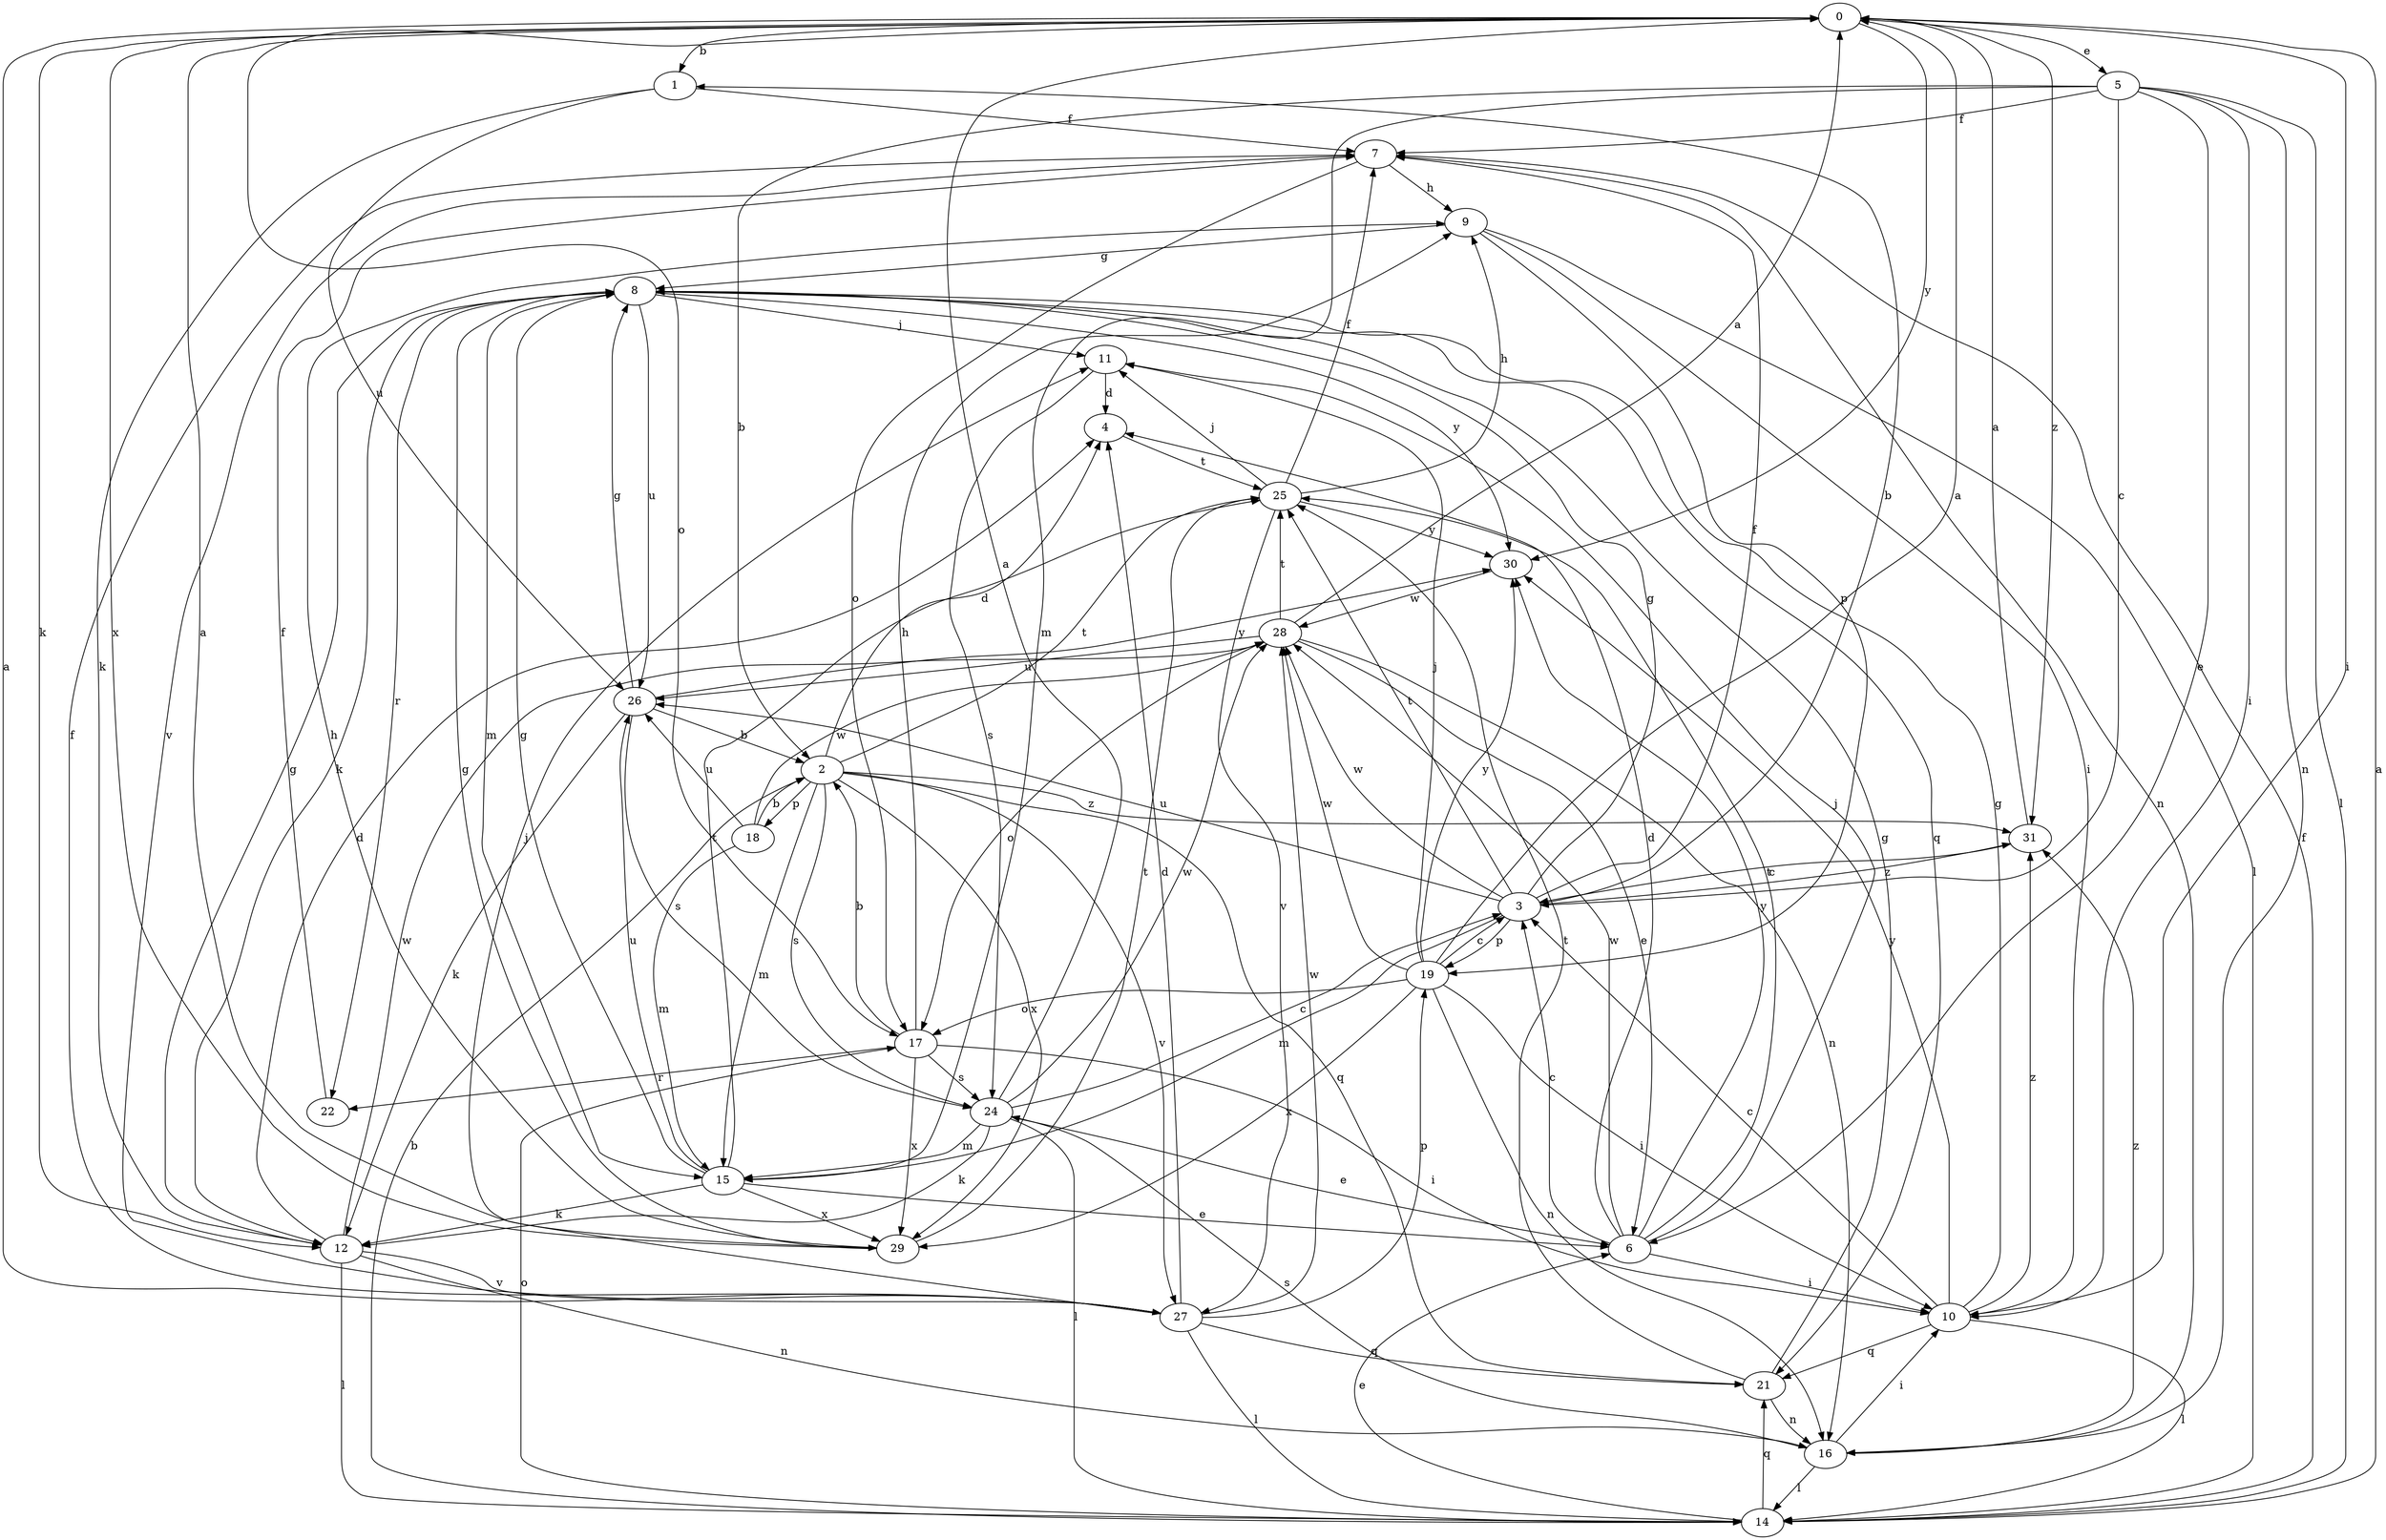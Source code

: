 strict digraph  {
0;
1;
2;
3;
4;
5;
6;
7;
8;
9;
10;
11;
12;
14;
15;
16;
17;
18;
19;
21;
22;
24;
25;
26;
27;
28;
29;
30;
31;
0 -> 1  [label=b];
0 -> 5  [label=e];
0 -> 10  [label=i];
0 -> 12  [label=k];
0 -> 17  [label=o];
0 -> 29  [label=x];
0 -> 30  [label=y];
0 -> 31  [label=z];
1 -> 7  [label=f];
1 -> 12  [label=k];
1 -> 26  [label=u];
2 -> 4  [label=d];
2 -> 15  [label=m];
2 -> 18  [label=p];
2 -> 21  [label=q];
2 -> 24  [label=s];
2 -> 25  [label=t];
2 -> 27  [label=v];
2 -> 29  [label=x];
2 -> 31  [label=z];
3 -> 1  [label=b];
3 -> 7  [label=f];
3 -> 8  [label=g];
3 -> 15  [label=m];
3 -> 19  [label=p];
3 -> 25  [label=t];
3 -> 26  [label=u];
3 -> 28  [label=w];
3 -> 31  [label=z];
4 -> 25  [label=t];
5 -> 2  [label=b];
5 -> 3  [label=c];
5 -> 6  [label=e];
5 -> 7  [label=f];
5 -> 10  [label=i];
5 -> 14  [label=l];
5 -> 15  [label=m];
5 -> 16  [label=n];
6 -> 3  [label=c];
6 -> 4  [label=d];
6 -> 10  [label=i];
6 -> 11  [label=j];
6 -> 25  [label=t];
6 -> 28  [label=w];
6 -> 30  [label=y];
7 -> 9  [label=h];
7 -> 16  [label=n];
7 -> 17  [label=o];
7 -> 27  [label=v];
8 -> 11  [label=j];
8 -> 12  [label=k];
8 -> 15  [label=m];
8 -> 21  [label=q];
8 -> 22  [label=r];
8 -> 26  [label=u];
8 -> 30  [label=y];
9 -> 8  [label=g];
9 -> 10  [label=i];
9 -> 14  [label=l];
9 -> 19  [label=p];
10 -> 3  [label=c];
10 -> 8  [label=g];
10 -> 14  [label=l];
10 -> 21  [label=q];
10 -> 30  [label=y];
10 -> 31  [label=z];
11 -> 4  [label=d];
11 -> 24  [label=s];
12 -> 4  [label=d];
12 -> 8  [label=g];
12 -> 14  [label=l];
12 -> 16  [label=n];
12 -> 27  [label=v];
12 -> 28  [label=w];
14 -> 0  [label=a];
14 -> 2  [label=b];
14 -> 6  [label=e];
14 -> 7  [label=f];
14 -> 17  [label=o];
14 -> 21  [label=q];
15 -> 6  [label=e];
15 -> 8  [label=g];
15 -> 12  [label=k];
15 -> 25  [label=t];
15 -> 26  [label=u];
15 -> 29  [label=x];
16 -> 10  [label=i];
16 -> 14  [label=l];
16 -> 24  [label=s];
16 -> 31  [label=z];
17 -> 2  [label=b];
17 -> 9  [label=h];
17 -> 10  [label=i];
17 -> 22  [label=r];
17 -> 24  [label=s];
17 -> 29  [label=x];
18 -> 2  [label=b];
18 -> 15  [label=m];
18 -> 26  [label=u];
18 -> 28  [label=w];
19 -> 0  [label=a];
19 -> 3  [label=c];
19 -> 10  [label=i];
19 -> 11  [label=j];
19 -> 16  [label=n];
19 -> 17  [label=o];
19 -> 28  [label=w];
19 -> 29  [label=x];
19 -> 30  [label=y];
21 -> 8  [label=g];
21 -> 16  [label=n];
21 -> 25  [label=t];
22 -> 7  [label=f];
24 -> 0  [label=a];
24 -> 3  [label=c];
24 -> 6  [label=e];
24 -> 12  [label=k];
24 -> 14  [label=l];
24 -> 15  [label=m];
24 -> 28  [label=w];
25 -> 7  [label=f];
25 -> 9  [label=h];
25 -> 11  [label=j];
25 -> 27  [label=v];
25 -> 30  [label=y];
26 -> 2  [label=b];
26 -> 8  [label=g];
26 -> 12  [label=k];
26 -> 24  [label=s];
26 -> 30  [label=y];
27 -> 0  [label=a];
27 -> 4  [label=d];
27 -> 7  [label=f];
27 -> 11  [label=j];
27 -> 14  [label=l];
27 -> 19  [label=p];
27 -> 21  [label=q];
27 -> 28  [label=w];
28 -> 0  [label=a];
28 -> 6  [label=e];
28 -> 16  [label=n];
28 -> 17  [label=o];
28 -> 25  [label=t];
28 -> 26  [label=u];
29 -> 0  [label=a];
29 -> 8  [label=g];
29 -> 9  [label=h];
29 -> 25  [label=t];
30 -> 28  [label=w];
31 -> 0  [label=a];
31 -> 3  [label=c];
}
